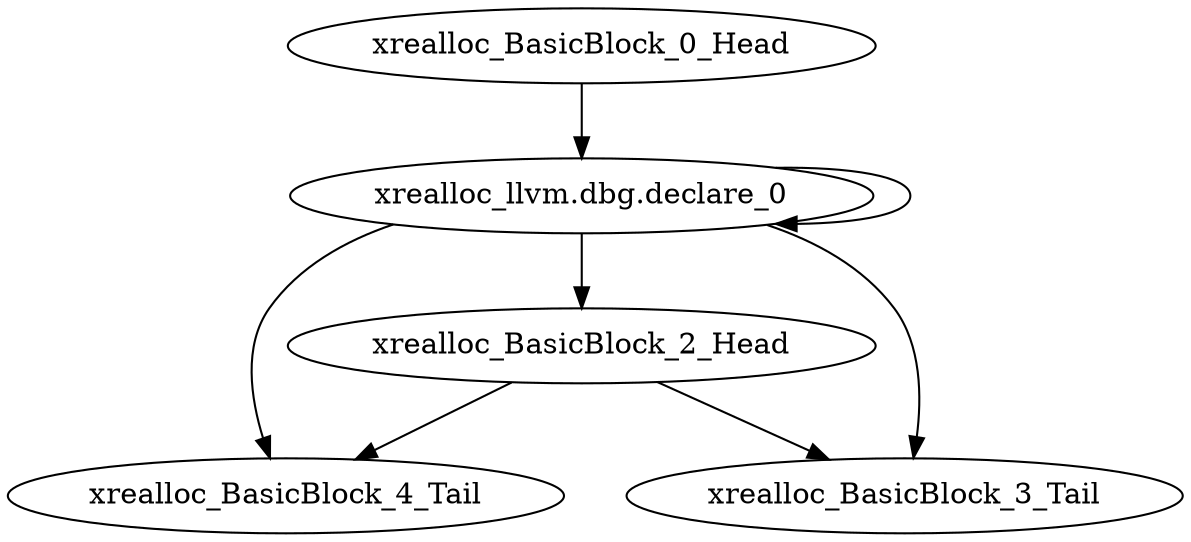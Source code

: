 digraph G {
    "xrealloc_BasicBlock_2_Head" -> "xrealloc_BasicBlock_4_Tail"
    "xrealloc_BasicBlock_2_Head" -> "xrealloc_BasicBlock_3_Tail"
    "xrealloc_llvm.dbg.declare_0" -> "xrealloc_BasicBlock_4_Tail"
    "xrealloc_llvm.dbg.declare_0" -> "xrealloc_BasicBlock_3_Tail"
    "xrealloc_llvm.dbg.declare_0" -> "xrealloc_BasicBlock_2_Head"
    "xrealloc_llvm.dbg.declare_0" -> "xrealloc_llvm.dbg.declare_0"
    "xrealloc_BasicBlock_0_Head" -> "xrealloc_llvm.dbg.declare_0"
}
